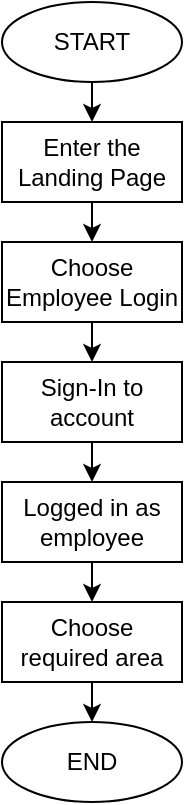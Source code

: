 <mxfile version="14.4.3" type="device"><diagram id="wAj98jreK6Kp6GESqxGT" name="Page-1"><mxGraphModel dx="1024" dy="592" grid="1" gridSize="10" guides="1" tooltips="1" connect="1" arrows="1" fold="1" page="1" pageScale="1" pageWidth="827" pageHeight="1169" math="0" shadow="0"><root><mxCell id="0"/><mxCell id="1" parent="0"/><mxCell id="cjlSqIcuCAZIpeiy2Nhy-1" style="edgeStyle=orthogonalEdgeStyle;rounded=0;orthogonalLoop=1;jettySize=auto;html=1;exitX=0.5;exitY=1;exitDx=0;exitDy=0;entryX=0.5;entryY=0;entryDx=0;entryDy=0;" parent="1" target="cjlSqIcuCAZIpeiy2Nhy-3" edge="1"><mxGeometry relative="1" as="geometry"><mxPoint x="125" y="60" as="sourcePoint"/></mxGeometry></mxCell><mxCell id="cjlSqIcuCAZIpeiy2Nhy-2" style="edgeStyle=orthogonalEdgeStyle;rounded=0;orthogonalLoop=1;jettySize=auto;html=1;exitX=0.5;exitY=1;exitDx=0;exitDy=0;entryX=0.5;entryY=0;entryDx=0;entryDy=0;" parent="1" source="cjlSqIcuCAZIpeiy2Nhy-3" target="cjlSqIcuCAZIpeiy2Nhy-5" edge="1"><mxGeometry relative="1" as="geometry"/></mxCell><mxCell id="cjlSqIcuCAZIpeiy2Nhy-3" value="Enter the Landing Page" style="rounded=0;whiteSpace=wrap;html=1;" parent="1" vertex="1"><mxGeometry x="80" y="80" width="90" height="40" as="geometry"/></mxCell><mxCell id="cjlSqIcuCAZIpeiy2Nhy-4" style="edgeStyle=orthogonalEdgeStyle;rounded=0;orthogonalLoop=1;jettySize=auto;html=1;exitX=0.5;exitY=1;exitDx=0;exitDy=0;entryX=0.5;entryY=0;entryDx=0;entryDy=0;" parent="1" source="cjlSqIcuCAZIpeiy2Nhy-5" edge="1"><mxGeometry relative="1" as="geometry"><mxPoint x="125" y="200" as="targetPoint"/></mxGeometry></mxCell><mxCell id="cjlSqIcuCAZIpeiy2Nhy-5" value="Choose Employee Login" style="rounded=0;whiteSpace=wrap;html=1;" parent="1" vertex="1"><mxGeometry x="80" y="140" width="90" height="40" as="geometry"/></mxCell><mxCell id="cjlSqIcuCAZIpeiy2Nhy-16" style="edgeStyle=orthogonalEdgeStyle;rounded=0;orthogonalLoop=1;jettySize=auto;html=1;exitX=0.5;exitY=1;exitDx=0;exitDy=0;entryX=0.5;entryY=0;entryDx=0;entryDy=0;" parent="1" source="cjlSqIcuCAZIpeiy2Nhy-17" target="cjlSqIcuCAZIpeiy2Nhy-20" edge="1"><mxGeometry relative="1" as="geometry"/></mxCell><mxCell id="cjlSqIcuCAZIpeiy2Nhy-17" value="Sign-In to account" style="rounded=0;whiteSpace=wrap;html=1;" parent="1" vertex="1"><mxGeometry x="80" y="200" width="90" height="40" as="geometry"/></mxCell><mxCell id="cjlSqIcuCAZIpeiy2Nhy-19" style="edgeStyle=orthogonalEdgeStyle;rounded=0;orthogonalLoop=1;jettySize=auto;html=1;exitX=0.5;exitY=1;exitDx=0;exitDy=0;entryX=0.5;entryY=0;entryDx=0;entryDy=0;" parent="1" source="cjlSqIcuCAZIpeiy2Nhy-20" target="cjlSqIcuCAZIpeiy2Nhy-22" edge="1"><mxGeometry relative="1" as="geometry"/></mxCell><mxCell id="cjlSqIcuCAZIpeiy2Nhy-20" value="Logged in as employee" style="rounded=0;whiteSpace=wrap;html=1;" parent="1" vertex="1"><mxGeometry x="80" y="260" width="90" height="40" as="geometry"/></mxCell><mxCell id="cjlSqIcuCAZIpeiy2Nhy-21" style="edgeStyle=orthogonalEdgeStyle;rounded=0;orthogonalLoop=1;jettySize=auto;html=1;exitX=0.5;exitY=1;exitDx=0;exitDy=0;entryX=0.5;entryY=0;entryDx=0;entryDy=0;" parent="1" source="cjlSqIcuCAZIpeiy2Nhy-22" target="cjlSqIcuCAZIpeiy2Nhy-24" edge="1"><mxGeometry relative="1" as="geometry"><mxPoint x="125" y="480" as="targetPoint"/></mxGeometry></mxCell><mxCell id="cjlSqIcuCAZIpeiy2Nhy-22" value="Choose required area" style="rounded=0;whiteSpace=wrap;html=1;" parent="1" vertex="1"><mxGeometry x="80" y="320" width="90" height="40" as="geometry"/></mxCell><mxCell id="cjlSqIcuCAZIpeiy2Nhy-23" value="START" style="ellipse;whiteSpace=wrap;html=1;" parent="1" vertex="1"><mxGeometry x="80" y="20" width="90" height="40" as="geometry"/></mxCell><mxCell id="cjlSqIcuCAZIpeiy2Nhy-24" value="END" style="ellipse;whiteSpace=wrap;html=1;" parent="1" vertex="1"><mxGeometry x="80" y="380" width="90" height="40" as="geometry"/></mxCell></root></mxGraphModel></diagram></mxfile>